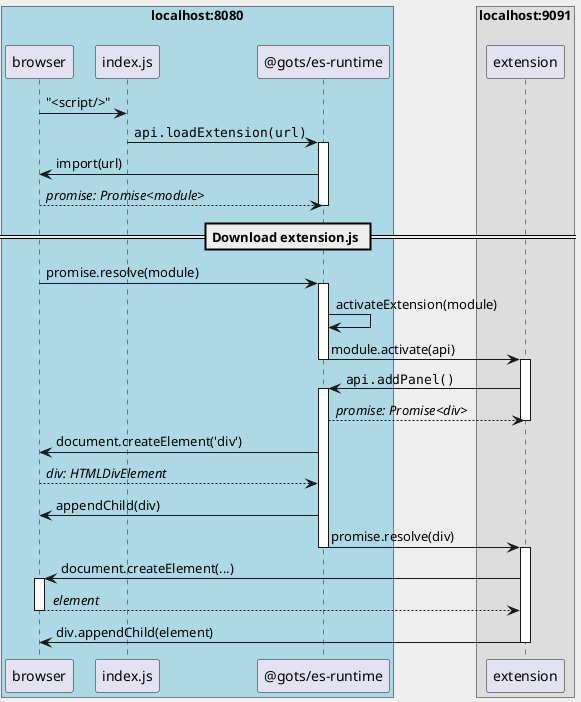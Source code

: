 @startuml Extension-Adding-Panel

skinparam {
    backgroundColor #eee
}


box "localhost:8080\n" #LightBlue
participant browser as index.html
index.html -> index.js : "<script/>"
participant "@gots/es-runtime" as runtime
index.js -> runtime : ""api.loadExtension(url)""
activate runtime
end box

box "localhost:9091"
participant extension as extension
end box

runtime -> index.html : import(url)
runtime <-- index.html : //promise: Promise<module>//
deactivate runtime

== Download extension.js ==
index.html -> runtime : promise.resolve(module)

activate runtime
runtime -> runtime : activateExtension(module)
runtime -> extension : module.activate(api)
deactivate runtime
activate extension

extension -> runtime : ""api.addPanel()""
activate runtime
extension <-- runtime : //promise: Promise<div>//
deactivate extension

runtime -> index.html : document.createElement('div')
runtime <-- index.html : //div: HTMLDivElement//
runtime -> index.html : appendChild(div)
runtime -> extension : promise.resolve(div)
deactivate runtime

activate extension
extension -> index.html : document.createElement(...)
activate index.html
index.html --> extension : //  element//
deactivate index.html
extension -> index.html : div.appendChild(element)
deactivate extension

@enduml